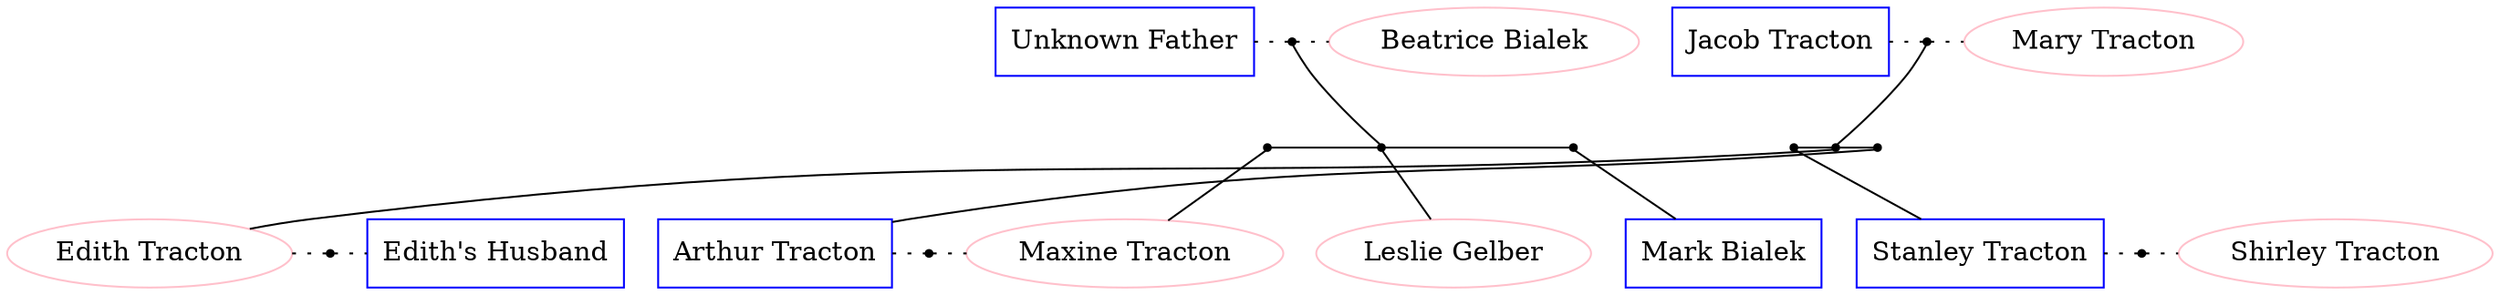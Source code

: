 digraph FamilyTree{

//
// People Involved
//
"Jacob Tracton" [shape = box, color =blue];
"Mary Tracton" [shape = oval, color = pink];
JacobAndMary [shape = point];

"Unknown Father" [shape = box, color = blue];
"Beatrice Bialek" [shape = oval, color = pink];
UnknownAndBeatrice [shape=point];

"Stanley Tracton" [shape = box, color =blue];
StanleyTractonPoint [shape = point];
"Shirley Tracton" [shape = oval, color =pink];
StanleyAndShirley [shape = point];

"Edith Tracton" [shape = oval, color =pink];
EdithTractonPoint [shape = point];
"Edith's Husband" [shape = box, color =blue];
EdithMarriagePoint [shape = point];

"Arthur Tracton" [shape = box, color =blue];
ArthurTractonPoint [shape = point];
ArthurAndMaxine [shape = point];
"Maxine Tracton" [shape = oval, color = pink];
MaxineTractonPoint [shape = point];

"Leslie Gelber" [shape = oval, color = pink];
LeslieGelberPoint  [shape = point];

"Mark Bialek" [shape = box, color = blue];
MarkBialekPoint  [shape = point];

//"Paula Mandel" [shape = oval, color = pink];
//"Wayne Tracton" [shape = box, color = blue];
//"Keith Tracton" [shape = box, color = blue];
//"Greg Tracton" [shape = box, color = blue];

{
	rank = same;
	"Jacob Tracton"; JacobAndMary; "Mary Tracton";
	"Unknown Father"; UnknownAndBeatrice;"Beatrice Bialek";
}

{
	rank =same;
	StanleyTractonPoint; EdithTractonPoint; ArthurTractonPoint;
	MaxineTractonPoint; LeslieGelberPoint; MarkBialekPoint;		
}

{	
	rank = same;
	"Stanley Tracton"; StanleyAndShirley; "Shirley Tracton";
	"Edith Tracton"; EdithMarriagePoint; "Edith's Husband"
	"Arthur Tracton"; ArthurAndMaxine; "Maxine Tracton";
	"Leslie Gelber"; "Mark Bialek";		
}

"Jacob Tracton" -> JacobAndMary [dir = none, style = dotted]
JacobAndMary -> "Mary Tracton" [dir = none, style = dotted]

"Unknown Father" -> UnknownAndBeatrice [dir = none, style = dotted]
UnknownAndBeatrice -> "Beatrice Bialek"  [dir = none, style = dotted]

StanleyTractonPoint -> EdithTractonPoint [dir = none]
EdithTractonPoint -> ArthurTractonPoint [dir = none]
JacobAndMary -> EdithTractonPoint [dir = none]

MaxineTractonPoint -> LeslieGelberPoint[dir = none]
LeslieGelberPoint -> MarkBialekPoint [dir = none]
UnknownAndBeatrice -> LeslieGelberPoint [dir = none]

StanleyTractonPoint -> "Stanley Tracton"  [dir = none]
EdithTractonPoint -> "Edith Tracton"  [dir = none]
ArthurTractonPoint -> "Arthur Tracton"  [dir = none]

MaxineTractonPoint -> "Maxine Tracton" [dir = none]
LeslieGelberPoint -> "Leslie Gelber"   [dir = none]
MarkBialekPoint -> "Mark Bialek"   [dir = none]

"Stanley Tracton" -> StanleyAndShirley [dir = none, style = dotted]
StanleyAndShirley -> "Shirley Tracton" [dir = none, style = dotted]

"Edith Tracton" -> EdithMarriagePoint [dir = none, style = dotted]
EdithMarriagePoint -> "Edith's Husband" [dir = none, style = dotted]

"Arthur Tracton" -> ArthurAndMaxine [dir = none, style = dotted]
ArthurAndMaxine -> "Maxine Tracton" [dir = none, style = dotted]



}
